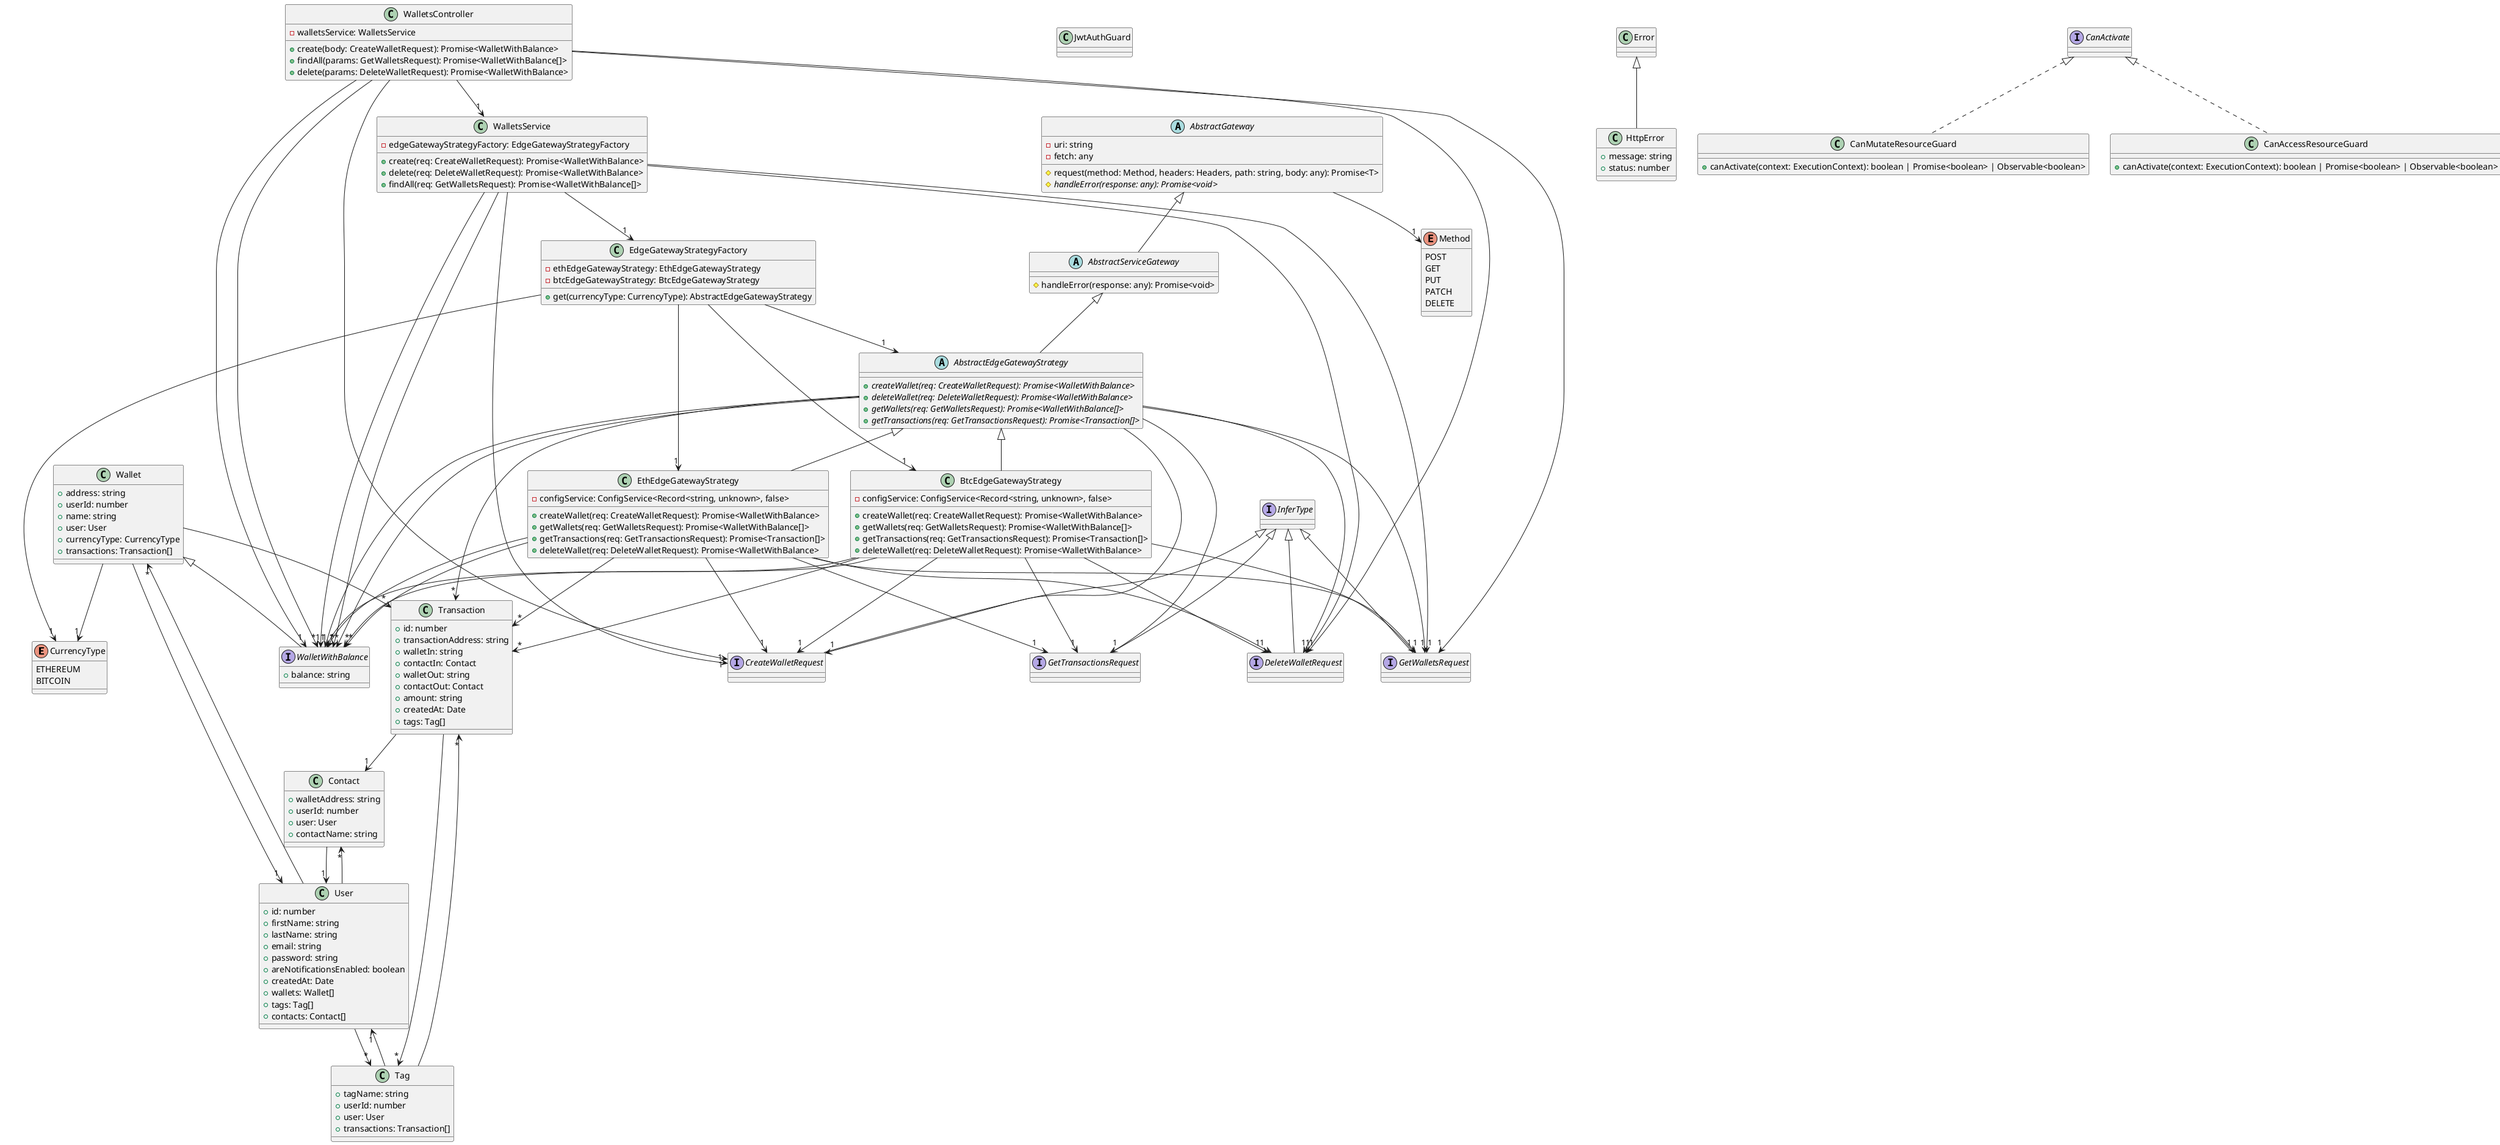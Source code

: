@startuml
enum CurrencyType {
    ETHEREUM
    BITCOIN
}
interface CreateWalletRequest extends InferType
class JwtAuthGuard
interface DeleteWalletRequest extends InferType
class Contact {
    +walletAddress: string
    +userId: number
    +user: User
    +contactName: string
}
class Transaction {
    +id: number
    +transactionAddress: string
    +walletIn: string
    +contactIn: Contact
    +walletOut: string
    +contactOut: Contact
    +amount: string
    +createdAt: Date
    +tags: Tag[]
}
class Tag {
    +tagName: string
    +userId: number
    +user: User
    +transactions: Transaction[]
}
class User {
    +id: number
    +firstName: string
    +lastName: string
    +email: string
    +password: string
    +areNotificationsEnabled: boolean
    +createdAt: Date
    +wallets: Wallet[]
    +tags: Tag[]
    +contacts: Contact[]
}
class Wallet {
    +address: string
    +userId: number
    +name: string
    +user: User
    +currencyType: CurrencyType
    +transactions: Transaction[]
}
interface WalletWithBalance extends Wallet {
    +balance: string
}
interface GetWalletsRequest extends InferType
abstract class AbstractGateway {
    -uri: string
    -fetch: any
    #request(method: Method, headers: Headers, path: string, body: any): Promise<T>
    #{abstract} handleError(response: any): Promise<void>
}
enum Method {
    POST
    GET
    PUT
    PATCH
    DELETE
}
class HttpError extends Error {
    +message: string
    +status: number
}
abstract class AbstractServiceGateway extends AbstractGateway {
    #handleError(response: any): Promise<void>
}
interface GetTransactionsRequest extends InferType
abstract class AbstractEdgeGatewayStrategy extends AbstractServiceGateway {
    +{abstract} createWallet(req: CreateWalletRequest): Promise<WalletWithBalance>
    +{abstract} deleteWallet(req: DeleteWalletRequest): Promise<WalletWithBalance>
    +{abstract} getWallets(req: GetWalletsRequest): Promise<WalletWithBalance[]>
    +{abstract} getTransactions(req: GetTransactionsRequest): Promise<Transaction[]>
}
class EthEdgeGatewayStrategy extends AbstractEdgeGatewayStrategy {
    -configService: ConfigService<Record<string, unknown>, false>
    +createWallet(req: CreateWalletRequest): Promise<WalletWithBalance>
    +getWallets(req: GetWalletsRequest): Promise<WalletWithBalance[]>
    +getTransactions(req: GetTransactionsRequest): Promise<Transaction[]>
    +deleteWallet(req: DeleteWalletRequest): Promise<WalletWithBalance>
}
class BtcEdgeGatewayStrategy extends AbstractEdgeGatewayStrategy {
    -configService: ConfigService<Record<string, unknown>, false>
    +createWallet(req: CreateWalletRequest): Promise<WalletWithBalance>
    +getWallets(req: GetWalletsRequest): Promise<WalletWithBalance[]>
    +getTransactions(req: GetTransactionsRequest): Promise<Transaction[]>
    +deleteWallet(req: DeleteWalletRequest): Promise<WalletWithBalance>
}
class EdgeGatewayStrategyFactory {
    -ethEdgeGatewayStrategy: EthEdgeGatewayStrategy
    -btcEdgeGatewayStrategy: BtcEdgeGatewayStrategy
    +get(currencyType: CurrencyType): AbstractEdgeGatewayStrategy
}
class WalletsService {
    -edgeGatewayStrategyFactory: EdgeGatewayStrategyFactory
    +create(req: CreateWalletRequest): Promise<WalletWithBalance>
    +delete(req: DeleteWalletRequest): Promise<WalletWithBalance>
    +findAll(req: GetWalletsRequest): Promise<WalletWithBalance[]>
}
class CanMutateResourceGuard implements CanActivate {
    +canActivate(context: ExecutionContext): boolean | Promise<boolean> | Observable<boolean>
}
class CanAccessResourceGuard implements CanActivate {
    +canActivate(context: ExecutionContext): boolean | Promise<boolean> | Observable<boolean>
}
class WalletsController {
    -walletsService: WalletsService
    +create(body: CreateWalletRequest): Promise<WalletWithBalance>
    +findAll(params: GetWalletsRequest): Promise<WalletWithBalance[]>
    +delete(params: DeleteWalletRequest): Promise<WalletWithBalance>
}
Contact --> "1" User
Transaction --> "1" Contact
Transaction --> "*" Tag
Tag --> "1" User
Tag --> "*" Transaction
User --> "*" Wallet
User --> "*" Tag
User --> "*" Contact
Wallet --> "1" User
Wallet --> "1" CurrencyType
Wallet --> "*" Transaction
AbstractGateway --> "1" Method
AbstractEdgeGatewayStrategy --> "1" CreateWalletRequest
AbstractEdgeGatewayStrategy --> "1" WalletWithBalance
AbstractEdgeGatewayStrategy --> "1" DeleteWalletRequest
AbstractEdgeGatewayStrategy --> "1" GetWalletsRequest
AbstractEdgeGatewayStrategy --> "*" WalletWithBalance
AbstractEdgeGatewayStrategy --> "1" GetTransactionsRequest
AbstractEdgeGatewayStrategy --> "*" Transaction
EthEdgeGatewayStrategy --> "1" CreateWalletRequest
EthEdgeGatewayStrategy --> "1" WalletWithBalance
EthEdgeGatewayStrategy --> "1" GetWalletsRequest
EthEdgeGatewayStrategy --> "*" WalletWithBalance
EthEdgeGatewayStrategy --> "1" GetTransactionsRequest
EthEdgeGatewayStrategy --> "*" Transaction
EthEdgeGatewayStrategy --> "1" DeleteWalletRequest
BtcEdgeGatewayStrategy --> "1" CreateWalletRequest
BtcEdgeGatewayStrategy --> "1" WalletWithBalance
BtcEdgeGatewayStrategy --> "1" GetWalletsRequest
BtcEdgeGatewayStrategy --> "*" WalletWithBalance
BtcEdgeGatewayStrategy --> "1" GetTransactionsRequest
BtcEdgeGatewayStrategy --> "*" Transaction
BtcEdgeGatewayStrategy --> "1" DeleteWalletRequest
EdgeGatewayStrategyFactory --> "1" EthEdgeGatewayStrategy
EdgeGatewayStrategyFactory --> "1" BtcEdgeGatewayStrategy
EdgeGatewayStrategyFactory --> "1" CurrencyType
EdgeGatewayStrategyFactory --> "1" AbstractEdgeGatewayStrategy
WalletsService --> "1" EdgeGatewayStrategyFactory
WalletsService --> "1" CreateWalletRequest
WalletsService --> "1" WalletWithBalance
WalletsService --> "1" DeleteWalletRequest
WalletsService --> "1" GetWalletsRequest
WalletsService --> "*" WalletWithBalance
WalletsController --> "1" WalletsService
WalletsController --> "1" CreateWalletRequest
WalletsController --> "1" WalletWithBalance
WalletsController --> "1" GetWalletsRequest
WalletsController --> "*" WalletWithBalance
WalletsController --> "1" DeleteWalletRequest
@enduml